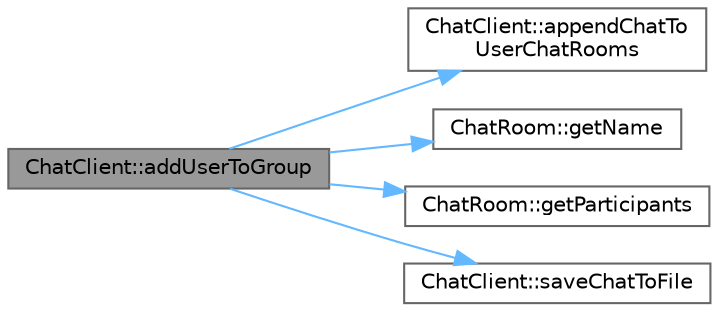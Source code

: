digraph "ChatClient::addUserToGroup"
{
 // LATEX_PDF_SIZE
  bgcolor="transparent";
  edge [fontname=Helvetica,fontsize=10,labelfontname=Helvetica,labelfontsize=10];
  node [fontname=Helvetica,fontsize=10,shape=box,height=0.2,width=0.4];
  rankdir="LR";
  Node1 [id="Node000001",label="ChatClient::addUserToGroup",height=0.2,width=0.4,color="gray40", fillcolor="grey60", style="filled", fontcolor="black",tooltip="Adds a user to a group chat."];
  Node1 -> Node2 [id="edge1_Node000001_Node000002",color="steelblue1",style="solid",tooltip=" "];
  Node2 [id="Node000002",label="ChatClient::appendChatTo\lUserChatRooms",height=0.2,width=0.4,color="grey40", fillcolor="white", style="filled",URL="$class_chat_client.html#a95bbdc3cf48fa27245598d9fcb6a4360",tooltip="Appends a chat to the user's chat rooms."];
  Node1 -> Node3 [id="edge2_Node000001_Node000003",color="steelblue1",style="solid",tooltip=" "];
  Node3 [id="Node000003",label="ChatRoom::getName",height=0.2,width=0.4,color="grey40", fillcolor="white", style="filled",URL="$class_chat_room.html#a9952ef8364f78afe6c142cf9a529ea57",tooltip="Gets the name of the chat room."];
  Node1 -> Node4 [id="edge3_Node000001_Node000004",color="steelblue1",style="solid",tooltip=" "];
  Node4 [id="Node000004",label="ChatRoom::getParticipants",height=0.2,width=0.4,color="grey40", fillcolor="white", style="filled",URL="$class_chat_room.html#ae294e12541f37749633976790533aadc",tooltip="Gets the list of participants."];
  Node1 -> Node5 [id="edge4_Node000001_Node000005",color="steelblue1",style="solid",tooltip=" "];
  Node5 [id="Node000005",label="ChatClient::saveChatToFile",height=0.2,width=0.4,color="grey40", fillcolor="white", style="filled",URL="$class_chat_client.html#a422e2dd5e87c82956c54372a2dbbf7d2",tooltip="Saves a chat to a file."];
}
